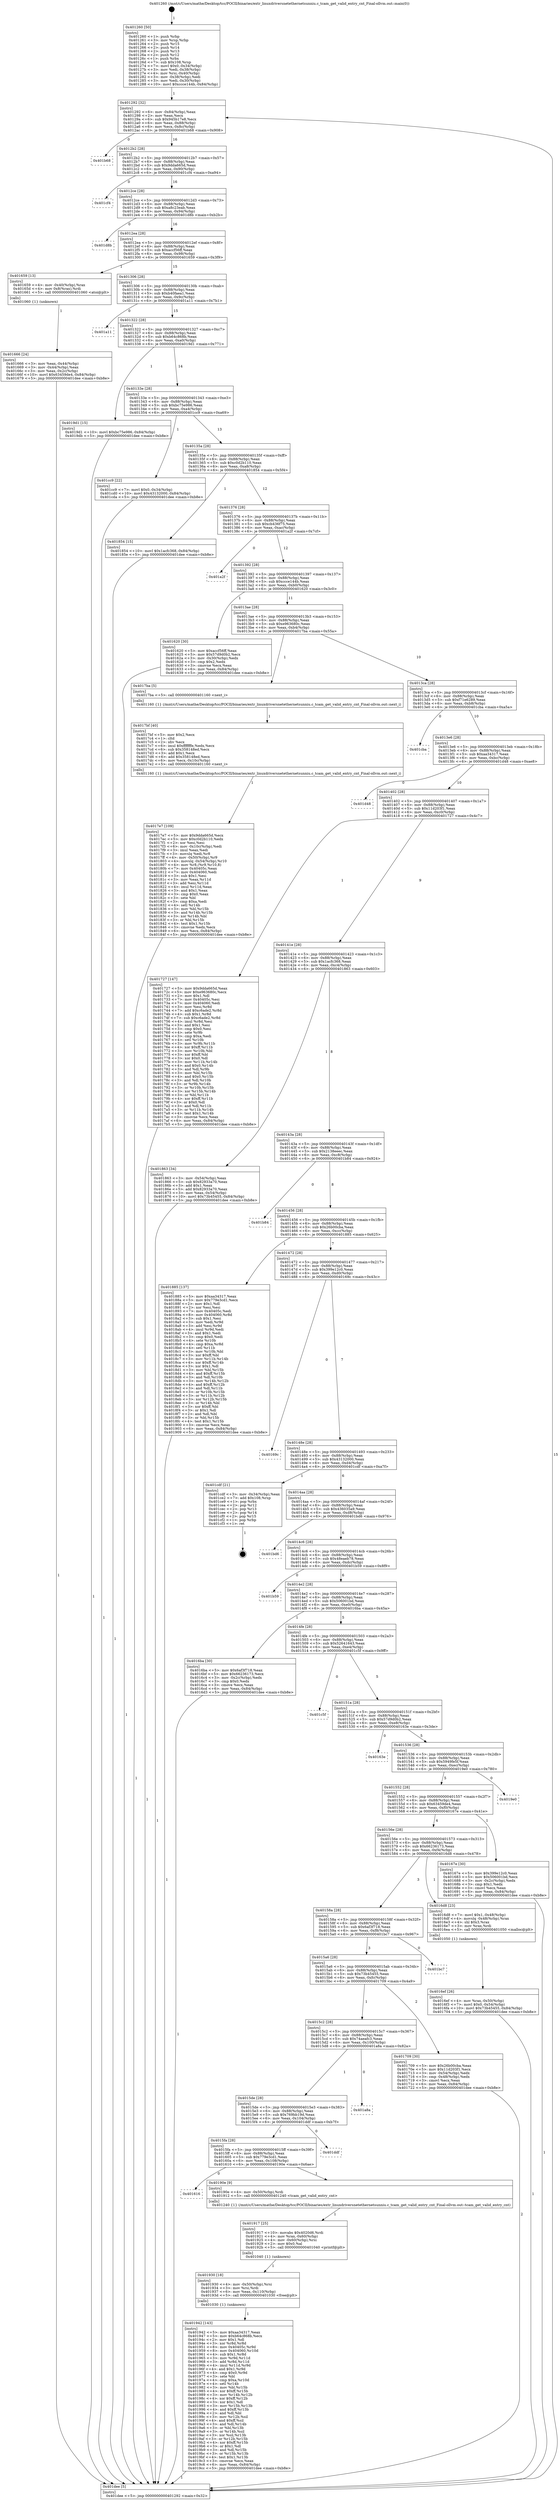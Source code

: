 digraph "0x401260" {
  label = "0x401260 (/mnt/c/Users/mathe/Desktop/tcc/POCII/binaries/extr_linuxdriversnetethernetsunniu.c_tcam_get_valid_entry_cnt_Final-ollvm.out::main(0))"
  labelloc = "t"
  node[shape=record]

  Entry [label="",width=0.3,height=0.3,shape=circle,fillcolor=black,style=filled]
  "0x401292" [label="{
     0x401292 [32]\l
     | [instrs]\l
     &nbsp;&nbsp;0x401292 \<+6\>: mov -0x84(%rbp),%eax\l
     &nbsp;&nbsp;0x401298 \<+2\>: mov %eax,%ecx\l
     &nbsp;&nbsp;0x40129a \<+6\>: sub $0x945b17e8,%ecx\l
     &nbsp;&nbsp;0x4012a0 \<+6\>: mov %eax,-0x88(%rbp)\l
     &nbsp;&nbsp;0x4012a6 \<+6\>: mov %ecx,-0x8c(%rbp)\l
     &nbsp;&nbsp;0x4012ac \<+6\>: je 0000000000401b68 \<main+0x908\>\l
  }"]
  "0x401b68" [label="{
     0x401b68\l
  }", style=dashed]
  "0x4012b2" [label="{
     0x4012b2 [28]\l
     | [instrs]\l
     &nbsp;&nbsp;0x4012b2 \<+5\>: jmp 00000000004012b7 \<main+0x57\>\l
     &nbsp;&nbsp;0x4012b7 \<+6\>: mov -0x88(%rbp),%eax\l
     &nbsp;&nbsp;0x4012bd \<+5\>: sub $0x9dda665d,%eax\l
     &nbsp;&nbsp;0x4012c2 \<+6\>: mov %eax,-0x90(%rbp)\l
     &nbsp;&nbsp;0x4012c8 \<+6\>: je 0000000000401cf4 \<main+0xa94\>\l
  }"]
  Exit [label="",width=0.3,height=0.3,shape=circle,fillcolor=black,style=filled,peripheries=2]
  "0x401cf4" [label="{
     0x401cf4\l
  }", style=dashed]
  "0x4012ce" [label="{
     0x4012ce [28]\l
     | [instrs]\l
     &nbsp;&nbsp;0x4012ce \<+5\>: jmp 00000000004012d3 \<main+0x73\>\l
     &nbsp;&nbsp;0x4012d3 \<+6\>: mov -0x88(%rbp),%eax\l
     &nbsp;&nbsp;0x4012d9 \<+5\>: sub $0xa8c23eab,%eax\l
     &nbsp;&nbsp;0x4012de \<+6\>: mov %eax,-0x94(%rbp)\l
     &nbsp;&nbsp;0x4012e4 \<+6\>: je 0000000000401d8b \<main+0xb2b\>\l
  }"]
  "0x401942" [label="{
     0x401942 [143]\l
     | [instrs]\l
     &nbsp;&nbsp;0x401942 \<+5\>: mov $0xaa34317,%eax\l
     &nbsp;&nbsp;0x401947 \<+5\>: mov $0xb64c868b,%ecx\l
     &nbsp;&nbsp;0x40194c \<+2\>: mov $0x1,%dl\l
     &nbsp;&nbsp;0x40194e \<+3\>: xor %r8d,%r8d\l
     &nbsp;&nbsp;0x401951 \<+8\>: mov 0x40405c,%r9d\l
     &nbsp;&nbsp;0x401959 \<+8\>: mov 0x404060,%r10d\l
     &nbsp;&nbsp;0x401961 \<+4\>: sub $0x1,%r8d\l
     &nbsp;&nbsp;0x401965 \<+3\>: mov %r9d,%r11d\l
     &nbsp;&nbsp;0x401968 \<+3\>: add %r8d,%r11d\l
     &nbsp;&nbsp;0x40196b \<+4\>: imul %r11d,%r9d\l
     &nbsp;&nbsp;0x40196f \<+4\>: and $0x1,%r9d\l
     &nbsp;&nbsp;0x401973 \<+4\>: cmp $0x0,%r9d\l
     &nbsp;&nbsp;0x401977 \<+3\>: sete %bl\l
     &nbsp;&nbsp;0x40197a \<+4\>: cmp $0xa,%r10d\l
     &nbsp;&nbsp;0x40197e \<+4\>: setl %r14b\l
     &nbsp;&nbsp;0x401982 \<+3\>: mov %bl,%r15b\l
     &nbsp;&nbsp;0x401985 \<+4\>: xor $0xff,%r15b\l
     &nbsp;&nbsp;0x401989 \<+3\>: mov %r14b,%r12b\l
     &nbsp;&nbsp;0x40198c \<+4\>: xor $0xff,%r12b\l
     &nbsp;&nbsp;0x401990 \<+3\>: xor $0x1,%dl\l
     &nbsp;&nbsp;0x401993 \<+3\>: mov %r15b,%r13b\l
     &nbsp;&nbsp;0x401996 \<+4\>: and $0xff,%r13b\l
     &nbsp;&nbsp;0x40199a \<+2\>: and %dl,%bl\l
     &nbsp;&nbsp;0x40199c \<+3\>: mov %r12b,%sil\l
     &nbsp;&nbsp;0x40199f \<+4\>: and $0xff,%sil\l
     &nbsp;&nbsp;0x4019a3 \<+3\>: and %dl,%r14b\l
     &nbsp;&nbsp;0x4019a6 \<+3\>: or %bl,%r13b\l
     &nbsp;&nbsp;0x4019a9 \<+3\>: or %r14b,%sil\l
     &nbsp;&nbsp;0x4019ac \<+3\>: xor %sil,%r13b\l
     &nbsp;&nbsp;0x4019af \<+3\>: or %r12b,%r15b\l
     &nbsp;&nbsp;0x4019b2 \<+4\>: xor $0xff,%r15b\l
     &nbsp;&nbsp;0x4019b6 \<+3\>: or $0x1,%dl\l
     &nbsp;&nbsp;0x4019b9 \<+3\>: and %dl,%r15b\l
     &nbsp;&nbsp;0x4019bc \<+3\>: or %r15b,%r13b\l
     &nbsp;&nbsp;0x4019bf \<+4\>: test $0x1,%r13b\l
     &nbsp;&nbsp;0x4019c3 \<+3\>: cmovne %ecx,%eax\l
     &nbsp;&nbsp;0x4019c6 \<+6\>: mov %eax,-0x84(%rbp)\l
     &nbsp;&nbsp;0x4019cc \<+5\>: jmp 0000000000401dee \<main+0xb8e\>\l
  }"]
  "0x401d8b" [label="{
     0x401d8b\l
  }", style=dashed]
  "0x4012ea" [label="{
     0x4012ea [28]\l
     | [instrs]\l
     &nbsp;&nbsp;0x4012ea \<+5\>: jmp 00000000004012ef \<main+0x8f\>\l
     &nbsp;&nbsp;0x4012ef \<+6\>: mov -0x88(%rbp),%eax\l
     &nbsp;&nbsp;0x4012f5 \<+5\>: sub $0xaccf56ff,%eax\l
     &nbsp;&nbsp;0x4012fa \<+6\>: mov %eax,-0x98(%rbp)\l
     &nbsp;&nbsp;0x401300 \<+6\>: je 0000000000401659 \<main+0x3f9\>\l
  }"]
  "0x401930" [label="{
     0x401930 [18]\l
     | [instrs]\l
     &nbsp;&nbsp;0x401930 \<+4\>: mov -0x50(%rbp),%rsi\l
     &nbsp;&nbsp;0x401934 \<+3\>: mov %rsi,%rdi\l
     &nbsp;&nbsp;0x401937 \<+6\>: mov %eax,-0x110(%rbp)\l
     &nbsp;&nbsp;0x40193d \<+5\>: call 0000000000401030 \<free@plt\>\l
     | [calls]\l
     &nbsp;&nbsp;0x401030 \{1\} (unknown)\l
  }"]
  "0x401659" [label="{
     0x401659 [13]\l
     | [instrs]\l
     &nbsp;&nbsp;0x401659 \<+4\>: mov -0x40(%rbp),%rax\l
     &nbsp;&nbsp;0x40165d \<+4\>: mov 0x8(%rax),%rdi\l
     &nbsp;&nbsp;0x401661 \<+5\>: call 0000000000401060 \<atoi@plt\>\l
     | [calls]\l
     &nbsp;&nbsp;0x401060 \{1\} (unknown)\l
  }"]
  "0x401306" [label="{
     0x401306 [28]\l
     | [instrs]\l
     &nbsp;&nbsp;0x401306 \<+5\>: jmp 000000000040130b \<main+0xab\>\l
     &nbsp;&nbsp;0x40130b \<+6\>: mov -0x88(%rbp),%eax\l
     &nbsp;&nbsp;0x401311 \<+5\>: sub $0xb40faea1,%eax\l
     &nbsp;&nbsp;0x401316 \<+6\>: mov %eax,-0x9c(%rbp)\l
     &nbsp;&nbsp;0x40131c \<+6\>: je 0000000000401a11 \<main+0x7b1\>\l
  }"]
  "0x401917" [label="{
     0x401917 [25]\l
     | [instrs]\l
     &nbsp;&nbsp;0x401917 \<+10\>: movabs $0x4020d6,%rdi\l
     &nbsp;&nbsp;0x401921 \<+4\>: mov %rax,-0x60(%rbp)\l
     &nbsp;&nbsp;0x401925 \<+4\>: mov -0x60(%rbp),%rsi\l
     &nbsp;&nbsp;0x401929 \<+2\>: mov $0x0,%al\l
     &nbsp;&nbsp;0x40192b \<+5\>: call 0000000000401040 \<printf@plt\>\l
     | [calls]\l
     &nbsp;&nbsp;0x401040 \{1\} (unknown)\l
  }"]
  "0x401a11" [label="{
     0x401a11\l
  }", style=dashed]
  "0x401322" [label="{
     0x401322 [28]\l
     | [instrs]\l
     &nbsp;&nbsp;0x401322 \<+5\>: jmp 0000000000401327 \<main+0xc7\>\l
     &nbsp;&nbsp;0x401327 \<+6\>: mov -0x88(%rbp),%eax\l
     &nbsp;&nbsp;0x40132d \<+5\>: sub $0xb64c868b,%eax\l
     &nbsp;&nbsp;0x401332 \<+6\>: mov %eax,-0xa0(%rbp)\l
     &nbsp;&nbsp;0x401338 \<+6\>: je 00000000004019d1 \<main+0x771\>\l
  }"]
  "0x401616" [label="{
     0x401616\l
  }", style=dashed]
  "0x4019d1" [label="{
     0x4019d1 [15]\l
     | [instrs]\l
     &nbsp;&nbsp;0x4019d1 \<+10\>: movl $0xbc75e986,-0x84(%rbp)\l
     &nbsp;&nbsp;0x4019db \<+5\>: jmp 0000000000401dee \<main+0xb8e\>\l
  }"]
  "0x40133e" [label="{
     0x40133e [28]\l
     | [instrs]\l
     &nbsp;&nbsp;0x40133e \<+5\>: jmp 0000000000401343 \<main+0xe3\>\l
     &nbsp;&nbsp;0x401343 \<+6\>: mov -0x88(%rbp),%eax\l
     &nbsp;&nbsp;0x401349 \<+5\>: sub $0xbc75e986,%eax\l
     &nbsp;&nbsp;0x40134e \<+6\>: mov %eax,-0xa4(%rbp)\l
     &nbsp;&nbsp;0x401354 \<+6\>: je 0000000000401cc9 \<main+0xa69\>\l
  }"]
  "0x40190e" [label="{
     0x40190e [9]\l
     | [instrs]\l
     &nbsp;&nbsp;0x40190e \<+4\>: mov -0x50(%rbp),%rdi\l
     &nbsp;&nbsp;0x401912 \<+5\>: call 0000000000401240 \<tcam_get_valid_entry_cnt\>\l
     | [calls]\l
     &nbsp;&nbsp;0x401240 \{1\} (/mnt/c/Users/mathe/Desktop/tcc/POCII/binaries/extr_linuxdriversnetethernetsunniu.c_tcam_get_valid_entry_cnt_Final-ollvm.out::tcam_get_valid_entry_cnt)\l
  }"]
  "0x401cc9" [label="{
     0x401cc9 [22]\l
     | [instrs]\l
     &nbsp;&nbsp;0x401cc9 \<+7\>: movl $0x0,-0x34(%rbp)\l
     &nbsp;&nbsp;0x401cd0 \<+10\>: movl $0x43132000,-0x84(%rbp)\l
     &nbsp;&nbsp;0x401cda \<+5\>: jmp 0000000000401dee \<main+0xb8e\>\l
  }"]
  "0x40135a" [label="{
     0x40135a [28]\l
     | [instrs]\l
     &nbsp;&nbsp;0x40135a \<+5\>: jmp 000000000040135f \<main+0xff\>\l
     &nbsp;&nbsp;0x40135f \<+6\>: mov -0x88(%rbp),%eax\l
     &nbsp;&nbsp;0x401365 \<+5\>: sub $0xc0d2b110,%eax\l
     &nbsp;&nbsp;0x40136a \<+6\>: mov %eax,-0xa8(%rbp)\l
     &nbsp;&nbsp;0x401370 \<+6\>: je 0000000000401854 \<main+0x5f4\>\l
  }"]
  "0x4015fa" [label="{
     0x4015fa [28]\l
     | [instrs]\l
     &nbsp;&nbsp;0x4015fa \<+5\>: jmp 00000000004015ff \<main+0x39f\>\l
     &nbsp;&nbsp;0x4015ff \<+6\>: mov -0x88(%rbp),%eax\l
     &nbsp;&nbsp;0x401605 \<+5\>: sub $0x779e3cd1,%eax\l
     &nbsp;&nbsp;0x40160a \<+6\>: mov %eax,-0x108(%rbp)\l
     &nbsp;&nbsp;0x401610 \<+6\>: je 000000000040190e \<main+0x6ae\>\l
  }"]
  "0x401854" [label="{
     0x401854 [15]\l
     | [instrs]\l
     &nbsp;&nbsp;0x401854 \<+10\>: movl $0x1acfc368,-0x84(%rbp)\l
     &nbsp;&nbsp;0x40185e \<+5\>: jmp 0000000000401dee \<main+0xb8e\>\l
  }"]
  "0x401376" [label="{
     0x401376 [28]\l
     | [instrs]\l
     &nbsp;&nbsp;0x401376 \<+5\>: jmp 000000000040137b \<main+0x11b\>\l
     &nbsp;&nbsp;0x40137b \<+6\>: mov -0x88(%rbp),%eax\l
     &nbsp;&nbsp;0x401381 \<+5\>: sub $0xcb436f75,%eax\l
     &nbsp;&nbsp;0x401386 \<+6\>: mov %eax,-0xac(%rbp)\l
     &nbsp;&nbsp;0x40138c \<+6\>: je 0000000000401a2f \<main+0x7cf\>\l
  }"]
  "0x401ddf" [label="{
     0x401ddf\l
  }", style=dashed]
  "0x401a2f" [label="{
     0x401a2f\l
  }", style=dashed]
  "0x401392" [label="{
     0x401392 [28]\l
     | [instrs]\l
     &nbsp;&nbsp;0x401392 \<+5\>: jmp 0000000000401397 \<main+0x137\>\l
     &nbsp;&nbsp;0x401397 \<+6\>: mov -0x88(%rbp),%eax\l
     &nbsp;&nbsp;0x40139d \<+5\>: sub $0xccce144b,%eax\l
     &nbsp;&nbsp;0x4013a2 \<+6\>: mov %eax,-0xb0(%rbp)\l
     &nbsp;&nbsp;0x4013a8 \<+6\>: je 0000000000401620 \<main+0x3c0\>\l
  }"]
  "0x4015de" [label="{
     0x4015de [28]\l
     | [instrs]\l
     &nbsp;&nbsp;0x4015de \<+5\>: jmp 00000000004015e3 \<main+0x383\>\l
     &nbsp;&nbsp;0x4015e3 \<+6\>: mov -0x88(%rbp),%eax\l
     &nbsp;&nbsp;0x4015e9 \<+5\>: sub $0x769bb19d,%eax\l
     &nbsp;&nbsp;0x4015ee \<+6\>: mov %eax,-0x104(%rbp)\l
     &nbsp;&nbsp;0x4015f4 \<+6\>: je 0000000000401ddf \<main+0xb7f\>\l
  }"]
  "0x401620" [label="{
     0x401620 [30]\l
     | [instrs]\l
     &nbsp;&nbsp;0x401620 \<+5\>: mov $0xaccf56ff,%eax\l
     &nbsp;&nbsp;0x401625 \<+5\>: mov $0x57d9d0b2,%ecx\l
     &nbsp;&nbsp;0x40162a \<+3\>: mov -0x30(%rbp),%edx\l
     &nbsp;&nbsp;0x40162d \<+3\>: cmp $0x2,%edx\l
     &nbsp;&nbsp;0x401630 \<+3\>: cmovne %ecx,%eax\l
     &nbsp;&nbsp;0x401633 \<+6\>: mov %eax,-0x84(%rbp)\l
     &nbsp;&nbsp;0x401639 \<+5\>: jmp 0000000000401dee \<main+0xb8e\>\l
  }"]
  "0x4013ae" [label="{
     0x4013ae [28]\l
     | [instrs]\l
     &nbsp;&nbsp;0x4013ae \<+5\>: jmp 00000000004013b3 \<main+0x153\>\l
     &nbsp;&nbsp;0x4013b3 \<+6\>: mov -0x88(%rbp),%eax\l
     &nbsp;&nbsp;0x4013b9 \<+5\>: sub $0xe963680c,%eax\l
     &nbsp;&nbsp;0x4013be \<+6\>: mov %eax,-0xb4(%rbp)\l
     &nbsp;&nbsp;0x4013c4 \<+6\>: je 00000000004017ba \<main+0x55a\>\l
  }"]
  "0x401dee" [label="{
     0x401dee [5]\l
     | [instrs]\l
     &nbsp;&nbsp;0x401dee \<+5\>: jmp 0000000000401292 \<main+0x32\>\l
  }"]
  "0x401260" [label="{
     0x401260 [50]\l
     | [instrs]\l
     &nbsp;&nbsp;0x401260 \<+1\>: push %rbp\l
     &nbsp;&nbsp;0x401261 \<+3\>: mov %rsp,%rbp\l
     &nbsp;&nbsp;0x401264 \<+2\>: push %r15\l
     &nbsp;&nbsp;0x401266 \<+2\>: push %r14\l
     &nbsp;&nbsp;0x401268 \<+2\>: push %r13\l
     &nbsp;&nbsp;0x40126a \<+2\>: push %r12\l
     &nbsp;&nbsp;0x40126c \<+1\>: push %rbx\l
     &nbsp;&nbsp;0x40126d \<+7\>: sub $0x108,%rsp\l
     &nbsp;&nbsp;0x401274 \<+7\>: movl $0x0,-0x34(%rbp)\l
     &nbsp;&nbsp;0x40127b \<+3\>: mov %edi,-0x38(%rbp)\l
     &nbsp;&nbsp;0x40127e \<+4\>: mov %rsi,-0x40(%rbp)\l
     &nbsp;&nbsp;0x401282 \<+3\>: mov -0x38(%rbp),%edi\l
     &nbsp;&nbsp;0x401285 \<+3\>: mov %edi,-0x30(%rbp)\l
     &nbsp;&nbsp;0x401288 \<+10\>: movl $0xccce144b,-0x84(%rbp)\l
  }"]
  "0x401666" [label="{
     0x401666 [24]\l
     | [instrs]\l
     &nbsp;&nbsp;0x401666 \<+3\>: mov %eax,-0x44(%rbp)\l
     &nbsp;&nbsp;0x401669 \<+3\>: mov -0x44(%rbp),%eax\l
     &nbsp;&nbsp;0x40166c \<+3\>: mov %eax,-0x2c(%rbp)\l
     &nbsp;&nbsp;0x40166f \<+10\>: movl $0x63459de4,-0x84(%rbp)\l
     &nbsp;&nbsp;0x401679 \<+5\>: jmp 0000000000401dee \<main+0xb8e\>\l
  }"]
  "0x401a8a" [label="{
     0x401a8a\l
  }", style=dashed]
  "0x4017ba" [label="{
     0x4017ba [5]\l
     | [instrs]\l
     &nbsp;&nbsp;0x4017ba \<+5\>: call 0000000000401160 \<next_i\>\l
     | [calls]\l
     &nbsp;&nbsp;0x401160 \{1\} (/mnt/c/Users/mathe/Desktop/tcc/POCII/binaries/extr_linuxdriversnetethernetsunniu.c_tcam_get_valid_entry_cnt_Final-ollvm.out::next_i)\l
  }"]
  "0x4013ca" [label="{
     0x4013ca [28]\l
     | [instrs]\l
     &nbsp;&nbsp;0x4013ca \<+5\>: jmp 00000000004013cf \<main+0x16f\>\l
     &nbsp;&nbsp;0x4013cf \<+6\>: mov -0x88(%rbp),%eax\l
     &nbsp;&nbsp;0x4013d5 \<+5\>: sub $0xf71e6289,%eax\l
     &nbsp;&nbsp;0x4013da \<+6\>: mov %eax,-0xb8(%rbp)\l
     &nbsp;&nbsp;0x4013e0 \<+6\>: je 0000000000401cba \<main+0xa5a\>\l
  }"]
  "0x4017e7" [label="{
     0x4017e7 [109]\l
     | [instrs]\l
     &nbsp;&nbsp;0x4017e7 \<+5\>: mov $0x9dda665d,%ecx\l
     &nbsp;&nbsp;0x4017ec \<+5\>: mov $0xc0d2b110,%edx\l
     &nbsp;&nbsp;0x4017f1 \<+2\>: xor %esi,%esi\l
     &nbsp;&nbsp;0x4017f3 \<+6\>: mov -0x10c(%rbp),%edi\l
     &nbsp;&nbsp;0x4017f9 \<+3\>: imul %eax,%edi\l
     &nbsp;&nbsp;0x4017fc \<+3\>: movslq %edi,%r8\l
     &nbsp;&nbsp;0x4017ff \<+4\>: mov -0x50(%rbp),%r9\l
     &nbsp;&nbsp;0x401803 \<+4\>: movslq -0x54(%rbp),%r10\l
     &nbsp;&nbsp;0x401807 \<+4\>: mov %r8,(%r9,%r10,8)\l
     &nbsp;&nbsp;0x40180b \<+7\>: mov 0x40405c,%eax\l
     &nbsp;&nbsp;0x401812 \<+7\>: mov 0x404060,%edi\l
     &nbsp;&nbsp;0x401819 \<+3\>: sub $0x1,%esi\l
     &nbsp;&nbsp;0x40181c \<+3\>: mov %eax,%r11d\l
     &nbsp;&nbsp;0x40181f \<+3\>: add %esi,%r11d\l
     &nbsp;&nbsp;0x401822 \<+4\>: imul %r11d,%eax\l
     &nbsp;&nbsp;0x401826 \<+3\>: and $0x1,%eax\l
     &nbsp;&nbsp;0x401829 \<+3\>: cmp $0x0,%eax\l
     &nbsp;&nbsp;0x40182c \<+3\>: sete %bl\l
     &nbsp;&nbsp;0x40182f \<+3\>: cmp $0xa,%edi\l
     &nbsp;&nbsp;0x401832 \<+4\>: setl %r14b\l
     &nbsp;&nbsp;0x401836 \<+3\>: mov %bl,%r15b\l
     &nbsp;&nbsp;0x401839 \<+3\>: and %r14b,%r15b\l
     &nbsp;&nbsp;0x40183c \<+3\>: xor %r14b,%bl\l
     &nbsp;&nbsp;0x40183f \<+3\>: or %bl,%r15b\l
     &nbsp;&nbsp;0x401842 \<+4\>: test $0x1,%r15b\l
     &nbsp;&nbsp;0x401846 \<+3\>: cmovne %edx,%ecx\l
     &nbsp;&nbsp;0x401849 \<+6\>: mov %ecx,-0x84(%rbp)\l
     &nbsp;&nbsp;0x40184f \<+5\>: jmp 0000000000401dee \<main+0xb8e\>\l
  }"]
  "0x401cba" [label="{
     0x401cba\l
  }", style=dashed]
  "0x4013e6" [label="{
     0x4013e6 [28]\l
     | [instrs]\l
     &nbsp;&nbsp;0x4013e6 \<+5\>: jmp 00000000004013eb \<main+0x18b\>\l
     &nbsp;&nbsp;0x4013eb \<+6\>: mov -0x88(%rbp),%eax\l
     &nbsp;&nbsp;0x4013f1 \<+5\>: sub $0xaa34317,%eax\l
     &nbsp;&nbsp;0x4013f6 \<+6\>: mov %eax,-0xbc(%rbp)\l
     &nbsp;&nbsp;0x4013fc \<+6\>: je 0000000000401d48 \<main+0xae8\>\l
  }"]
  "0x4017bf" [label="{
     0x4017bf [40]\l
     | [instrs]\l
     &nbsp;&nbsp;0x4017bf \<+5\>: mov $0x2,%ecx\l
     &nbsp;&nbsp;0x4017c4 \<+1\>: cltd\l
     &nbsp;&nbsp;0x4017c5 \<+2\>: idiv %ecx\l
     &nbsp;&nbsp;0x4017c7 \<+6\>: imul $0xfffffffe,%edx,%ecx\l
     &nbsp;&nbsp;0x4017cd \<+6\>: sub $0x358148ed,%ecx\l
     &nbsp;&nbsp;0x4017d3 \<+3\>: add $0x1,%ecx\l
     &nbsp;&nbsp;0x4017d6 \<+6\>: add $0x358148ed,%ecx\l
     &nbsp;&nbsp;0x4017dc \<+6\>: mov %ecx,-0x10c(%rbp)\l
     &nbsp;&nbsp;0x4017e2 \<+5\>: call 0000000000401160 \<next_i\>\l
     | [calls]\l
     &nbsp;&nbsp;0x401160 \{1\} (/mnt/c/Users/mathe/Desktop/tcc/POCII/binaries/extr_linuxdriversnetethernetsunniu.c_tcam_get_valid_entry_cnt_Final-ollvm.out::next_i)\l
  }"]
  "0x401d48" [label="{
     0x401d48\l
  }", style=dashed]
  "0x401402" [label="{
     0x401402 [28]\l
     | [instrs]\l
     &nbsp;&nbsp;0x401402 \<+5\>: jmp 0000000000401407 \<main+0x1a7\>\l
     &nbsp;&nbsp;0x401407 \<+6\>: mov -0x88(%rbp),%eax\l
     &nbsp;&nbsp;0x40140d \<+5\>: sub $0x11d203f1,%eax\l
     &nbsp;&nbsp;0x401412 \<+6\>: mov %eax,-0xc0(%rbp)\l
     &nbsp;&nbsp;0x401418 \<+6\>: je 0000000000401727 \<main+0x4c7\>\l
  }"]
  "0x4015c2" [label="{
     0x4015c2 [28]\l
     | [instrs]\l
     &nbsp;&nbsp;0x4015c2 \<+5\>: jmp 00000000004015c7 \<main+0x367\>\l
     &nbsp;&nbsp;0x4015c7 \<+6\>: mov -0x88(%rbp),%eax\l
     &nbsp;&nbsp;0x4015cd \<+5\>: sub $0x74aeafc3,%eax\l
     &nbsp;&nbsp;0x4015d2 \<+6\>: mov %eax,-0x100(%rbp)\l
     &nbsp;&nbsp;0x4015d8 \<+6\>: je 0000000000401a8a \<main+0x82a\>\l
  }"]
  "0x401727" [label="{
     0x401727 [147]\l
     | [instrs]\l
     &nbsp;&nbsp;0x401727 \<+5\>: mov $0x9dda665d,%eax\l
     &nbsp;&nbsp;0x40172c \<+5\>: mov $0xe963680c,%ecx\l
     &nbsp;&nbsp;0x401731 \<+2\>: mov $0x1,%dl\l
     &nbsp;&nbsp;0x401733 \<+7\>: mov 0x40405c,%esi\l
     &nbsp;&nbsp;0x40173a \<+7\>: mov 0x404060,%edi\l
     &nbsp;&nbsp;0x401741 \<+3\>: mov %esi,%r8d\l
     &nbsp;&nbsp;0x401744 \<+7\>: add $0xc6ade2,%r8d\l
     &nbsp;&nbsp;0x40174b \<+4\>: sub $0x1,%r8d\l
     &nbsp;&nbsp;0x40174f \<+7\>: sub $0xc6ade2,%r8d\l
     &nbsp;&nbsp;0x401756 \<+4\>: imul %r8d,%esi\l
     &nbsp;&nbsp;0x40175a \<+3\>: and $0x1,%esi\l
     &nbsp;&nbsp;0x40175d \<+3\>: cmp $0x0,%esi\l
     &nbsp;&nbsp;0x401760 \<+4\>: sete %r9b\l
     &nbsp;&nbsp;0x401764 \<+3\>: cmp $0xa,%edi\l
     &nbsp;&nbsp;0x401767 \<+4\>: setl %r10b\l
     &nbsp;&nbsp;0x40176b \<+3\>: mov %r9b,%r11b\l
     &nbsp;&nbsp;0x40176e \<+4\>: xor $0xff,%r11b\l
     &nbsp;&nbsp;0x401772 \<+3\>: mov %r10b,%bl\l
     &nbsp;&nbsp;0x401775 \<+3\>: xor $0xff,%bl\l
     &nbsp;&nbsp;0x401778 \<+3\>: xor $0x0,%dl\l
     &nbsp;&nbsp;0x40177b \<+3\>: mov %r11b,%r14b\l
     &nbsp;&nbsp;0x40177e \<+4\>: and $0x0,%r14b\l
     &nbsp;&nbsp;0x401782 \<+3\>: and %dl,%r9b\l
     &nbsp;&nbsp;0x401785 \<+3\>: mov %bl,%r15b\l
     &nbsp;&nbsp;0x401788 \<+4\>: and $0x0,%r15b\l
     &nbsp;&nbsp;0x40178c \<+3\>: and %dl,%r10b\l
     &nbsp;&nbsp;0x40178f \<+3\>: or %r9b,%r14b\l
     &nbsp;&nbsp;0x401792 \<+3\>: or %r10b,%r15b\l
     &nbsp;&nbsp;0x401795 \<+3\>: xor %r15b,%r14b\l
     &nbsp;&nbsp;0x401798 \<+3\>: or %bl,%r11b\l
     &nbsp;&nbsp;0x40179b \<+4\>: xor $0xff,%r11b\l
     &nbsp;&nbsp;0x40179f \<+3\>: or $0x0,%dl\l
     &nbsp;&nbsp;0x4017a2 \<+3\>: and %dl,%r11b\l
     &nbsp;&nbsp;0x4017a5 \<+3\>: or %r11b,%r14b\l
     &nbsp;&nbsp;0x4017a8 \<+4\>: test $0x1,%r14b\l
     &nbsp;&nbsp;0x4017ac \<+3\>: cmovne %ecx,%eax\l
     &nbsp;&nbsp;0x4017af \<+6\>: mov %eax,-0x84(%rbp)\l
     &nbsp;&nbsp;0x4017b5 \<+5\>: jmp 0000000000401dee \<main+0xb8e\>\l
  }"]
  "0x40141e" [label="{
     0x40141e [28]\l
     | [instrs]\l
     &nbsp;&nbsp;0x40141e \<+5\>: jmp 0000000000401423 \<main+0x1c3\>\l
     &nbsp;&nbsp;0x401423 \<+6\>: mov -0x88(%rbp),%eax\l
     &nbsp;&nbsp;0x401429 \<+5\>: sub $0x1acfc368,%eax\l
     &nbsp;&nbsp;0x40142e \<+6\>: mov %eax,-0xc4(%rbp)\l
     &nbsp;&nbsp;0x401434 \<+6\>: je 0000000000401863 \<main+0x603\>\l
  }"]
  "0x401709" [label="{
     0x401709 [30]\l
     | [instrs]\l
     &nbsp;&nbsp;0x401709 \<+5\>: mov $0x26b00cba,%eax\l
     &nbsp;&nbsp;0x40170e \<+5\>: mov $0x11d203f1,%ecx\l
     &nbsp;&nbsp;0x401713 \<+3\>: mov -0x54(%rbp),%edx\l
     &nbsp;&nbsp;0x401716 \<+3\>: cmp -0x48(%rbp),%edx\l
     &nbsp;&nbsp;0x401719 \<+3\>: cmovl %ecx,%eax\l
     &nbsp;&nbsp;0x40171c \<+6\>: mov %eax,-0x84(%rbp)\l
     &nbsp;&nbsp;0x401722 \<+5\>: jmp 0000000000401dee \<main+0xb8e\>\l
  }"]
  "0x401863" [label="{
     0x401863 [34]\l
     | [instrs]\l
     &nbsp;&nbsp;0x401863 \<+3\>: mov -0x54(%rbp),%eax\l
     &nbsp;&nbsp;0x401866 \<+5\>: sub $0x82933a70,%eax\l
     &nbsp;&nbsp;0x40186b \<+3\>: add $0x1,%eax\l
     &nbsp;&nbsp;0x40186e \<+5\>: add $0x82933a70,%eax\l
     &nbsp;&nbsp;0x401873 \<+3\>: mov %eax,-0x54(%rbp)\l
     &nbsp;&nbsp;0x401876 \<+10\>: movl $0x73b45455,-0x84(%rbp)\l
     &nbsp;&nbsp;0x401880 \<+5\>: jmp 0000000000401dee \<main+0xb8e\>\l
  }"]
  "0x40143a" [label="{
     0x40143a [28]\l
     | [instrs]\l
     &nbsp;&nbsp;0x40143a \<+5\>: jmp 000000000040143f \<main+0x1df\>\l
     &nbsp;&nbsp;0x40143f \<+6\>: mov -0x88(%rbp),%eax\l
     &nbsp;&nbsp;0x401445 \<+5\>: sub $0x2138eeec,%eax\l
     &nbsp;&nbsp;0x40144a \<+6\>: mov %eax,-0xc8(%rbp)\l
     &nbsp;&nbsp;0x401450 \<+6\>: je 0000000000401b84 \<main+0x924\>\l
  }"]
  "0x4015a6" [label="{
     0x4015a6 [28]\l
     | [instrs]\l
     &nbsp;&nbsp;0x4015a6 \<+5\>: jmp 00000000004015ab \<main+0x34b\>\l
     &nbsp;&nbsp;0x4015ab \<+6\>: mov -0x88(%rbp),%eax\l
     &nbsp;&nbsp;0x4015b1 \<+5\>: sub $0x73b45455,%eax\l
     &nbsp;&nbsp;0x4015b6 \<+6\>: mov %eax,-0xfc(%rbp)\l
     &nbsp;&nbsp;0x4015bc \<+6\>: je 0000000000401709 \<main+0x4a9\>\l
  }"]
  "0x401b84" [label="{
     0x401b84\l
  }", style=dashed]
  "0x401456" [label="{
     0x401456 [28]\l
     | [instrs]\l
     &nbsp;&nbsp;0x401456 \<+5\>: jmp 000000000040145b \<main+0x1fb\>\l
     &nbsp;&nbsp;0x40145b \<+6\>: mov -0x88(%rbp),%eax\l
     &nbsp;&nbsp;0x401461 \<+5\>: sub $0x26b00cba,%eax\l
     &nbsp;&nbsp;0x401466 \<+6\>: mov %eax,-0xcc(%rbp)\l
     &nbsp;&nbsp;0x40146c \<+6\>: je 0000000000401885 \<main+0x625\>\l
  }"]
  "0x401bc7" [label="{
     0x401bc7\l
  }", style=dashed]
  "0x401885" [label="{
     0x401885 [137]\l
     | [instrs]\l
     &nbsp;&nbsp;0x401885 \<+5\>: mov $0xaa34317,%eax\l
     &nbsp;&nbsp;0x40188a \<+5\>: mov $0x779e3cd1,%ecx\l
     &nbsp;&nbsp;0x40188f \<+2\>: mov $0x1,%dl\l
     &nbsp;&nbsp;0x401891 \<+2\>: xor %esi,%esi\l
     &nbsp;&nbsp;0x401893 \<+7\>: mov 0x40405c,%edi\l
     &nbsp;&nbsp;0x40189a \<+8\>: mov 0x404060,%r8d\l
     &nbsp;&nbsp;0x4018a2 \<+3\>: sub $0x1,%esi\l
     &nbsp;&nbsp;0x4018a5 \<+3\>: mov %edi,%r9d\l
     &nbsp;&nbsp;0x4018a8 \<+3\>: add %esi,%r9d\l
     &nbsp;&nbsp;0x4018ab \<+4\>: imul %r9d,%edi\l
     &nbsp;&nbsp;0x4018af \<+3\>: and $0x1,%edi\l
     &nbsp;&nbsp;0x4018b2 \<+3\>: cmp $0x0,%edi\l
     &nbsp;&nbsp;0x4018b5 \<+4\>: sete %r10b\l
     &nbsp;&nbsp;0x4018b9 \<+4\>: cmp $0xa,%r8d\l
     &nbsp;&nbsp;0x4018bd \<+4\>: setl %r11b\l
     &nbsp;&nbsp;0x4018c1 \<+3\>: mov %r10b,%bl\l
     &nbsp;&nbsp;0x4018c4 \<+3\>: xor $0xff,%bl\l
     &nbsp;&nbsp;0x4018c7 \<+3\>: mov %r11b,%r14b\l
     &nbsp;&nbsp;0x4018ca \<+4\>: xor $0xff,%r14b\l
     &nbsp;&nbsp;0x4018ce \<+3\>: xor $0x1,%dl\l
     &nbsp;&nbsp;0x4018d1 \<+3\>: mov %bl,%r15b\l
     &nbsp;&nbsp;0x4018d4 \<+4\>: and $0xff,%r15b\l
     &nbsp;&nbsp;0x4018d8 \<+3\>: and %dl,%r10b\l
     &nbsp;&nbsp;0x4018db \<+3\>: mov %r14b,%r12b\l
     &nbsp;&nbsp;0x4018de \<+4\>: and $0xff,%r12b\l
     &nbsp;&nbsp;0x4018e2 \<+3\>: and %dl,%r11b\l
     &nbsp;&nbsp;0x4018e5 \<+3\>: or %r10b,%r15b\l
     &nbsp;&nbsp;0x4018e8 \<+3\>: or %r11b,%r12b\l
     &nbsp;&nbsp;0x4018eb \<+3\>: xor %r12b,%r15b\l
     &nbsp;&nbsp;0x4018ee \<+3\>: or %r14b,%bl\l
     &nbsp;&nbsp;0x4018f1 \<+3\>: xor $0xff,%bl\l
     &nbsp;&nbsp;0x4018f4 \<+3\>: or $0x1,%dl\l
     &nbsp;&nbsp;0x4018f7 \<+2\>: and %dl,%bl\l
     &nbsp;&nbsp;0x4018f9 \<+3\>: or %bl,%r15b\l
     &nbsp;&nbsp;0x4018fc \<+4\>: test $0x1,%r15b\l
     &nbsp;&nbsp;0x401900 \<+3\>: cmovne %ecx,%eax\l
     &nbsp;&nbsp;0x401903 \<+6\>: mov %eax,-0x84(%rbp)\l
     &nbsp;&nbsp;0x401909 \<+5\>: jmp 0000000000401dee \<main+0xb8e\>\l
  }"]
  "0x401472" [label="{
     0x401472 [28]\l
     | [instrs]\l
     &nbsp;&nbsp;0x401472 \<+5\>: jmp 0000000000401477 \<main+0x217\>\l
     &nbsp;&nbsp;0x401477 \<+6\>: mov -0x88(%rbp),%eax\l
     &nbsp;&nbsp;0x40147d \<+5\>: sub $0x399e12c0,%eax\l
     &nbsp;&nbsp;0x401482 \<+6\>: mov %eax,-0xd0(%rbp)\l
     &nbsp;&nbsp;0x401488 \<+6\>: je 000000000040169c \<main+0x43c\>\l
  }"]
  "0x4016ef" [label="{
     0x4016ef [26]\l
     | [instrs]\l
     &nbsp;&nbsp;0x4016ef \<+4\>: mov %rax,-0x50(%rbp)\l
     &nbsp;&nbsp;0x4016f3 \<+7\>: movl $0x0,-0x54(%rbp)\l
     &nbsp;&nbsp;0x4016fa \<+10\>: movl $0x73b45455,-0x84(%rbp)\l
     &nbsp;&nbsp;0x401704 \<+5\>: jmp 0000000000401dee \<main+0xb8e\>\l
  }"]
  "0x40169c" [label="{
     0x40169c\l
  }", style=dashed]
  "0x40148e" [label="{
     0x40148e [28]\l
     | [instrs]\l
     &nbsp;&nbsp;0x40148e \<+5\>: jmp 0000000000401493 \<main+0x233\>\l
     &nbsp;&nbsp;0x401493 \<+6\>: mov -0x88(%rbp),%eax\l
     &nbsp;&nbsp;0x401499 \<+5\>: sub $0x43132000,%eax\l
     &nbsp;&nbsp;0x40149e \<+6\>: mov %eax,-0xd4(%rbp)\l
     &nbsp;&nbsp;0x4014a4 \<+6\>: je 0000000000401cdf \<main+0xa7f\>\l
  }"]
  "0x40158a" [label="{
     0x40158a [28]\l
     | [instrs]\l
     &nbsp;&nbsp;0x40158a \<+5\>: jmp 000000000040158f \<main+0x32f\>\l
     &nbsp;&nbsp;0x40158f \<+6\>: mov -0x88(%rbp),%eax\l
     &nbsp;&nbsp;0x401595 \<+5\>: sub $0x6af3f718,%eax\l
     &nbsp;&nbsp;0x40159a \<+6\>: mov %eax,-0xf8(%rbp)\l
     &nbsp;&nbsp;0x4015a0 \<+6\>: je 0000000000401bc7 \<main+0x967\>\l
  }"]
  "0x401cdf" [label="{
     0x401cdf [21]\l
     | [instrs]\l
     &nbsp;&nbsp;0x401cdf \<+3\>: mov -0x34(%rbp),%eax\l
     &nbsp;&nbsp;0x401ce2 \<+7\>: add $0x108,%rsp\l
     &nbsp;&nbsp;0x401ce9 \<+1\>: pop %rbx\l
     &nbsp;&nbsp;0x401cea \<+2\>: pop %r12\l
     &nbsp;&nbsp;0x401cec \<+2\>: pop %r13\l
     &nbsp;&nbsp;0x401cee \<+2\>: pop %r14\l
     &nbsp;&nbsp;0x401cf0 \<+2\>: pop %r15\l
     &nbsp;&nbsp;0x401cf2 \<+1\>: pop %rbp\l
     &nbsp;&nbsp;0x401cf3 \<+1\>: ret\l
  }"]
  "0x4014aa" [label="{
     0x4014aa [28]\l
     | [instrs]\l
     &nbsp;&nbsp;0x4014aa \<+5\>: jmp 00000000004014af \<main+0x24f\>\l
     &nbsp;&nbsp;0x4014af \<+6\>: mov -0x88(%rbp),%eax\l
     &nbsp;&nbsp;0x4014b5 \<+5\>: sub $0x436035a9,%eax\l
     &nbsp;&nbsp;0x4014ba \<+6\>: mov %eax,-0xd8(%rbp)\l
     &nbsp;&nbsp;0x4014c0 \<+6\>: je 0000000000401bd6 \<main+0x976\>\l
  }"]
  "0x4016d8" [label="{
     0x4016d8 [23]\l
     | [instrs]\l
     &nbsp;&nbsp;0x4016d8 \<+7\>: movl $0x1,-0x48(%rbp)\l
     &nbsp;&nbsp;0x4016df \<+4\>: movslq -0x48(%rbp),%rax\l
     &nbsp;&nbsp;0x4016e3 \<+4\>: shl $0x3,%rax\l
     &nbsp;&nbsp;0x4016e7 \<+3\>: mov %rax,%rdi\l
     &nbsp;&nbsp;0x4016ea \<+5\>: call 0000000000401050 \<malloc@plt\>\l
     | [calls]\l
     &nbsp;&nbsp;0x401050 \{1\} (unknown)\l
  }"]
  "0x401bd6" [label="{
     0x401bd6\l
  }", style=dashed]
  "0x4014c6" [label="{
     0x4014c6 [28]\l
     | [instrs]\l
     &nbsp;&nbsp;0x4014c6 \<+5\>: jmp 00000000004014cb \<main+0x26b\>\l
     &nbsp;&nbsp;0x4014cb \<+6\>: mov -0x88(%rbp),%eax\l
     &nbsp;&nbsp;0x4014d1 \<+5\>: sub $0x48eaeb78,%eax\l
     &nbsp;&nbsp;0x4014d6 \<+6\>: mov %eax,-0xdc(%rbp)\l
     &nbsp;&nbsp;0x4014dc \<+6\>: je 0000000000401b59 \<main+0x8f9\>\l
  }"]
  "0x40156e" [label="{
     0x40156e [28]\l
     | [instrs]\l
     &nbsp;&nbsp;0x40156e \<+5\>: jmp 0000000000401573 \<main+0x313\>\l
     &nbsp;&nbsp;0x401573 \<+6\>: mov -0x88(%rbp),%eax\l
     &nbsp;&nbsp;0x401579 \<+5\>: sub $0x66236173,%eax\l
     &nbsp;&nbsp;0x40157e \<+6\>: mov %eax,-0xf4(%rbp)\l
     &nbsp;&nbsp;0x401584 \<+6\>: je 00000000004016d8 \<main+0x478\>\l
  }"]
  "0x401b59" [label="{
     0x401b59\l
  }", style=dashed]
  "0x4014e2" [label="{
     0x4014e2 [28]\l
     | [instrs]\l
     &nbsp;&nbsp;0x4014e2 \<+5\>: jmp 00000000004014e7 \<main+0x287\>\l
     &nbsp;&nbsp;0x4014e7 \<+6\>: mov -0x88(%rbp),%eax\l
     &nbsp;&nbsp;0x4014ed \<+5\>: sub $0x506001bd,%eax\l
     &nbsp;&nbsp;0x4014f2 \<+6\>: mov %eax,-0xe0(%rbp)\l
     &nbsp;&nbsp;0x4014f8 \<+6\>: je 00000000004016ba \<main+0x45a\>\l
  }"]
  "0x40167e" [label="{
     0x40167e [30]\l
     | [instrs]\l
     &nbsp;&nbsp;0x40167e \<+5\>: mov $0x399e12c0,%eax\l
     &nbsp;&nbsp;0x401683 \<+5\>: mov $0x506001bd,%ecx\l
     &nbsp;&nbsp;0x401688 \<+3\>: mov -0x2c(%rbp),%edx\l
     &nbsp;&nbsp;0x40168b \<+3\>: cmp $0x1,%edx\l
     &nbsp;&nbsp;0x40168e \<+3\>: cmovl %ecx,%eax\l
     &nbsp;&nbsp;0x401691 \<+6\>: mov %eax,-0x84(%rbp)\l
     &nbsp;&nbsp;0x401697 \<+5\>: jmp 0000000000401dee \<main+0xb8e\>\l
  }"]
  "0x4016ba" [label="{
     0x4016ba [30]\l
     | [instrs]\l
     &nbsp;&nbsp;0x4016ba \<+5\>: mov $0x6af3f718,%eax\l
     &nbsp;&nbsp;0x4016bf \<+5\>: mov $0x66236173,%ecx\l
     &nbsp;&nbsp;0x4016c4 \<+3\>: mov -0x2c(%rbp),%edx\l
     &nbsp;&nbsp;0x4016c7 \<+3\>: cmp $0x0,%edx\l
     &nbsp;&nbsp;0x4016ca \<+3\>: cmove %ecx,%eax\l
     &nbsp;&nbsp;0x4016cd \<+6\>: mov %eax,-0x84(%rbp)\l
     &nbsp;&nbsp;0x4016d3 \<+5\>: jmp 0000000000401dee \<main+0xb8e\>\l
  }"]
  "0x4014fe" [label="{
     0x4014fe [28]\l
     | [instrs]\l
     &nbsp;&nbsp;0x4014fe \<+5\>: jmp 0000000000401503 \<main+0x2a3\>\l
     &nbsp;&nbsp;0x401503 \<+6\>: mov -0x88(%rbp),%eax\l
     &nbsp;&nbsp;0x401509 \<+5\>: sub $0x52641643,%eax\l
     &nbsp;&nbsp;0x40150e \<+6\>: mov %eax,-0xe4(%rbp)\l
     &nbsp;&nbsp;0x401514 \<+6\>: je 0000000000401c5f \<main+0x9ff\>\l
  }"]
  "0x401552" [label="{
     0x401552 [28]\l
     | [instrs]\l
     &nbsp;&nbsp;0x401552 \<+5\>: jmp 0000000000401557 \<main+0x2f7\>\l
     &nbsp;&nbsp;0x401557 \<+6\>: mov -0x88(%rbp),%eax\l
     &nbsp;&nbsp;0x40155d \<+5\>: sub $0x63459de4,%eax\l
     &nbsp;&nbsp;0x401562 \<+6\>: mov %eax,-0xf0(%rbp)\l
     &nbsp;&nbsp;0x401568 \<+6\>: je 000000000040167e \<main+0x41e\>\l
  }"]
  "0x401c5f" [label="{
     0x401c5f\l
  }", style=dashed]
  "0x40151a" [label="{
     0x40151a [28]\l
     | [instrs]\l
     &nbsp;&nbsp;0x40151a \<+5\>: jmp 000000000040151f \<main+0x2bf\>\l
     &nbsp;&nbsp;0x40151f \<+6\>: mov -0x88(%rbp),%eax\l
     &nbsp;&nbsp;0x401525 \<+5\>: sub $0x57d9d0b2,%eax\l
     &nbsp;&nbsp;0x40152a \<+6\>: mov %eax,-0xe8(%rbp)\l
     &nbsp;&nbsp;0x401530 \<+6\>: je 000000000040163e \<main+0x3de\>\l
  }"]
  "0x4019e0" [label="{
     0x4019e0\l
  }", style=dashed]
  "0x40163e" [label="{
     0x40163e\l
  }", style=dashed]
  "0x401536" [label="{
     0x401536 [28]\l
     | [instrs]\l
     &nbsp;&nbsp;0x401536 \<+5\>: jmp 000000000040153b \<main+0x2db\>\l
     &nbsp;&nbsp;0x40153b \<+6\>: mov -0x88(%rbp),%eax\l
     &nbsp;&nbsp;0x401541 \<+5\>: sub $0x5949fe5f,%eax\l
     &nbsp;&nbsp;0x401546 \<+6\>: mov %eax,-0xec(%rbp)\l
     &nbsp;&nbsp;0x40154c \<+6\>: je 00000000004019e0 \<main+0x780\>\l
  }"]
  Entry -> "0x401260" [label=" 1"]
  "0x401292" -> "0x401b68" [label=" 0"]
  "0x401292" -> "0x4012b2" [label=" 16"]
  "0x401cdf" -> Exit [label=" 1"]
  "0x4012b2" -> "0x401cf4" [label=" 0"]
  "0x4012b2" -> "0x4012ce" [label=" 16"]
  "0x401cc9" -> "0x401dee" [label=" 1"]
  "0x4012ce" -> "0x401d8b" [label=" 0"]
  "0x4012ce" -> "0x4012ea" [label=" 16"]
  "0x4019d1" -> "0x401dee" [label=" 1"]
  "0x4012ea" -> "0x401659" [label=" 1"]
  "0x4012ea" -> "0x401306" [label=" 15"]
  "0x401942" -> "0x401dee" [label=" 1"]
  "0x401306" -> "0x401a11" [label=" 0"]
  "0x401306" -> "0x401322" [label=" 15"]
  "0x401930" -> "0x401942" [label=" 1"]
  "0x401322" -> "0x4019d1" [label=" 1"]
  "0x401322" -> "0x40133e" [label=" 14"]
  "0x401917" -> "0x401930" [label=" 1"]
  "0x40133e" -> "0x401cc9" [label=" 1"]
  "0x40133e" -> "0x40135a" [label=" 13"]
  "0x40190e" -> "0x401917" [label=" 1"]
  "0x40135a" -> "0x401854" [label=" 1"]
  "0x40135a" -> "0x401376" [label=" 12"]
  "0x4015fa" -> "0x40190e" [label=" 1"]
  "0x401376" -> "0x401a2f" [label=" 0"]
  "0x401376" -> "0x401392" [label=" 12"]
  "0x4015fa" -> "0x401616" [label=" 0"]
  "0x401392" -> "0x401620" [label=" 1"]
  "0x401392" -> "0x4013ae" [label=" 11"]
  "0x401620" -> "0x401dee" [label=" 1"]
  "0x401260" -> "0x401292" [label=" 1"]
  "0x401dee" -> "0x401292" [label=" 15"]
  "0x401659" -> "0x401666" [label=" 1"]
  "0x401666" -> "0x401dee" [label=" 1"]
  "0x4015de" -> "0x401ddf" [label=" 0"]
  "0x4013ae" -> "0x4017ba" [label=" 1"]
  "0x4013ae" -> "0x4013ca" [label=" 10"]
  "0x4015de" -> "0x4015fa" [label=" 1"]
  "0x4013ca" -> "0x401cba" [label=" 0"]
  "0x4013ca" -> "0x4013e6" [label=" 10"]
  "0x4015c2" -> "0x401a8a" [label=" 0"]
  "0x4013e6" -> "0x401d48" [label=" 0"]
  "0x4013e6" -> "0x401402" [label=" 10"]
  "0x4015c2" -> "0x4015de" [label=" 1"]
  "0x401402" -> "0x401727" [label=" 1"]
  "0x401402" -> "0x40141e" [label=" 9"]
  "0x401885" -> "0x401dee" [label=" 1"]
  "0x40141e" -> "0x401863" [label=" 1"]
  "0x40141e" -> "0x40143a" [label=" 8"]
  "0x401863" -> "0x401dee" [label=" 1"]
  "0x40143a" -> "0x401b84" [label=" 0"]
  "0x40143a" -> "0x401456" [label=" 8"]
  "0x4017e7" -> "0x401dee" [label=" 1"]
  "0x401456" -> "0x401885" [label=" 1"]
  "0x401456" -> "0x401472" [label=" 7"]
  "0x4017bf" -> "0x4017e7" [label=" 1"]
  "0x401472" -> "0x40169c" [label=" 0"]
  "0x401472" -> "0x40148e" [label=" 7"]
  "0x401727" -> "0x401dee" [label=" 1"]
  "0x40148e" -> "0x401cdf" [label=" 1"]
  "0x40148e" -> "0x4014aa" [label=" 6"]
  "0x401709" -> "0x401dee" [label=" 2"]
  "0x4014aa" -> "0x401bd6" [label=" 0"]
  "0x4014aa" -> "0x4014c6" [label=" 6"]
  "0x4015a6" -> "0x4015c2" [label=" 1"]
  "0x4014c6" -> "0x401b59" [label=" 0"]
  "0x4014c6" -> "0x4014e2" [label=" 6"]
  "0x401854" -> "0x401dee" [label=" 1"]
  "0x4014e2" -> "0x4016ba" [label=" 1"]
  "0x4014e2" -> "0x4014fe" [label=" 5"]
  "0x40158a" -> "0x4015a6" [label=" 3"]
  "0x4014fe" -> "0x401c5f" [label=" 0"]
  "0x4014fe" -> "0x40151a" [label=" 5"]
  "0x4017ba" -> "0x4017bf" [label=" 1"]
  "0x40151a" -> "0x40163e" [label=" 0"]
  "0x40151a" -> "0x401536" [label=" 5"]
  "0x4016ef" -> "0x401dee" [label=" 1"]
  "0x401536" -> "0x4019e0" [label=" 0"]
  "0x401536" -> "0x401552" [label=" 5"]
  "0x40158a" -> "0x401bc7" [label=" 0"]
  "0x401552" -> "0x40167e" [label=" 1"]
  "0x401552" -> "0x40156e" [label=" 4"]
  "0x40167e" -> "0x401dee" [label=" 1"]
  "0x4016ba" -> "0x401dee" [label=" 1"]
  "0x4015a6" -> "0x401709" [label=" 2"]
  "0x40156e" -> "0x4016d8" [label=" 1"]
  "0x40156e" -> "0x40158a" [label=" 3"]
  "0x4016d8" -> "0x4016ef" [label=" 1"]
}

